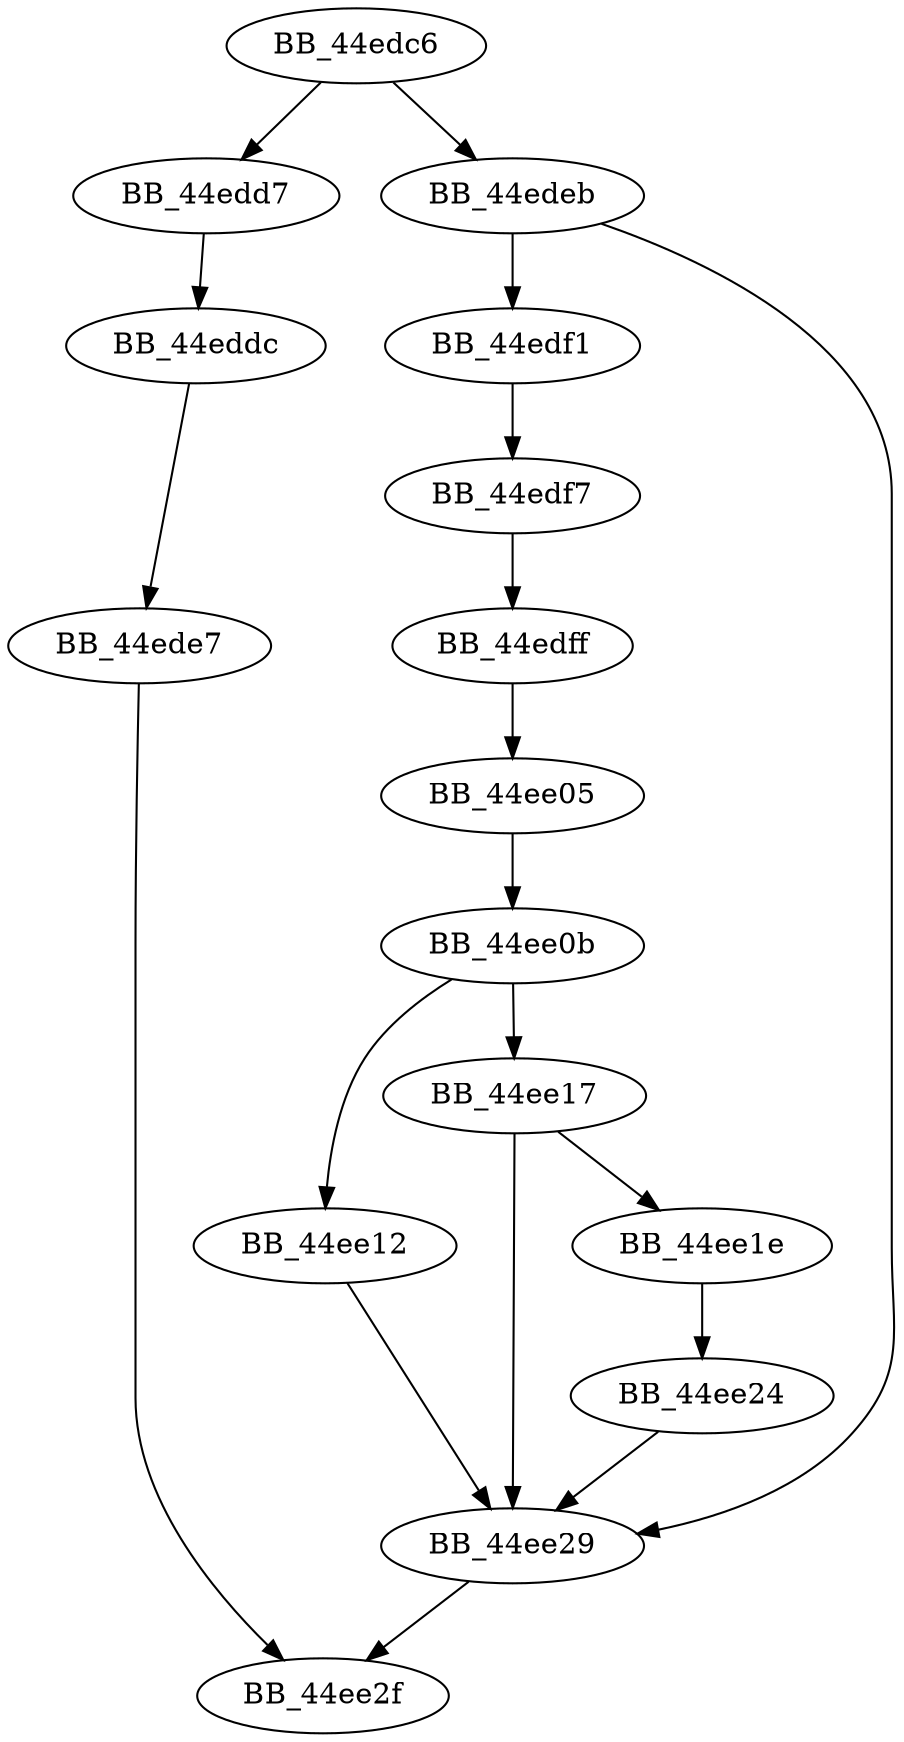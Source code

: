 DiGraph sub_44EDC6{
BB_44edc6->BB_44edd7
BB_44edc6->BB_44edeb
BB_44edd7->BB_44eddc
BB_44eddc->BB_44ede7
BB_44ede7->BB_44ee2f
BB_44edeb->BB_44edf1
BB_44edeb->BB_44ee29
BB_44edf1->BB_44edf7
BB_44edf7->BB_44edff
BB_44edff->BB_44ee05
BB_44ee05->BB_44ee0b
BB_44ee0b->BB_44ee12
BB_44ee0b->BB_44ee17
BB_44ee12->BB_44ee29
BB_44ee17->BB_44ee1e
BB_44ee17->BB_44ee29
BB_44ee1e->BB_44ee24
BB_44ee24->BB_44ee29
BB_44ee29->BB_44ee2f
}
